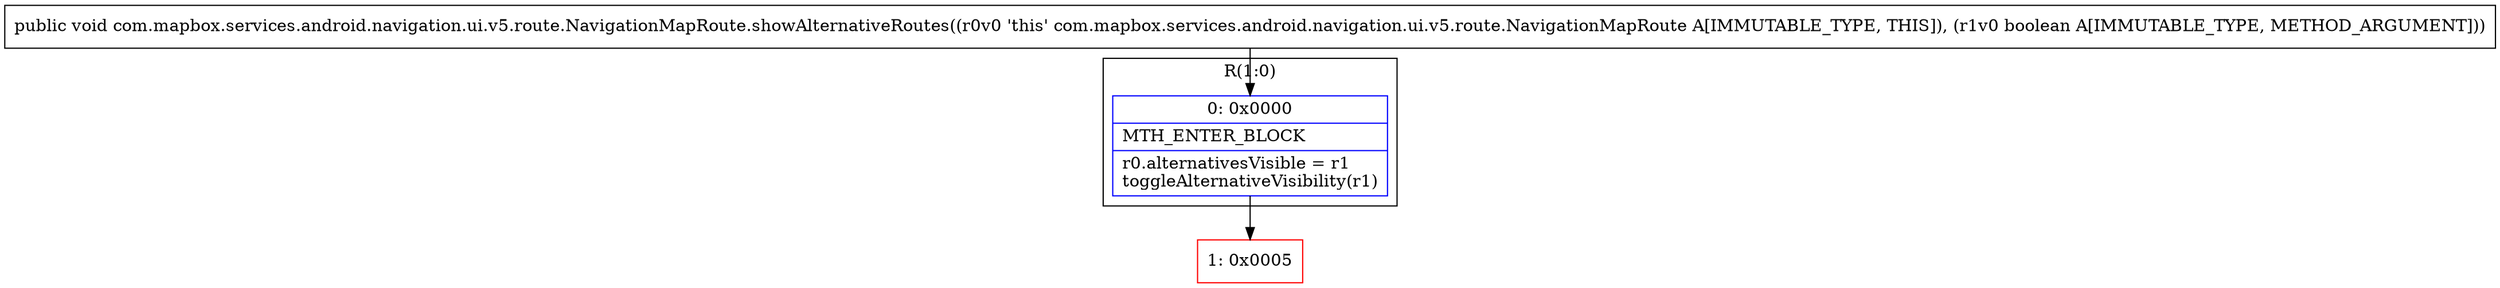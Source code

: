 digraph "CFG forcom.mapbox.services.android.navigation.ui.v5.route.NavigationMapRoute.showAlternativeRoutes(Z)V" {
subgraph cluster_Region_1417243350 {
label = "R(1:0)";
node [shape=record,color=blue];
Node_0 [shape=record,label="{0\:\ 0x0000|MTH_ENTER_BLOCK\l|r0.alternativesVisible = r1\ltoggleAlternativeVisibility(r1)\l}"];
}
Node_1 [shape=record,color=red,label="{1\:\ 0x0005}"];
MethodNode[shape=record,label="{public void com.mapbox.services.android.navigation.ui.v5.route.NavigationMapRoute.showAlternativeRoutes((r0v0 'this' com.mapbox.services.android.navigation.ui.v5.route.NavigationMapRoute A[IMMUTABLE_TYPE, THIS]), (r1v0 boolean A[IMMUTABLE_TYPE, METHOD_ARGUMENT])) }"];
MethodNode -> Node_0;
Node_0 -> Node_1;
}

